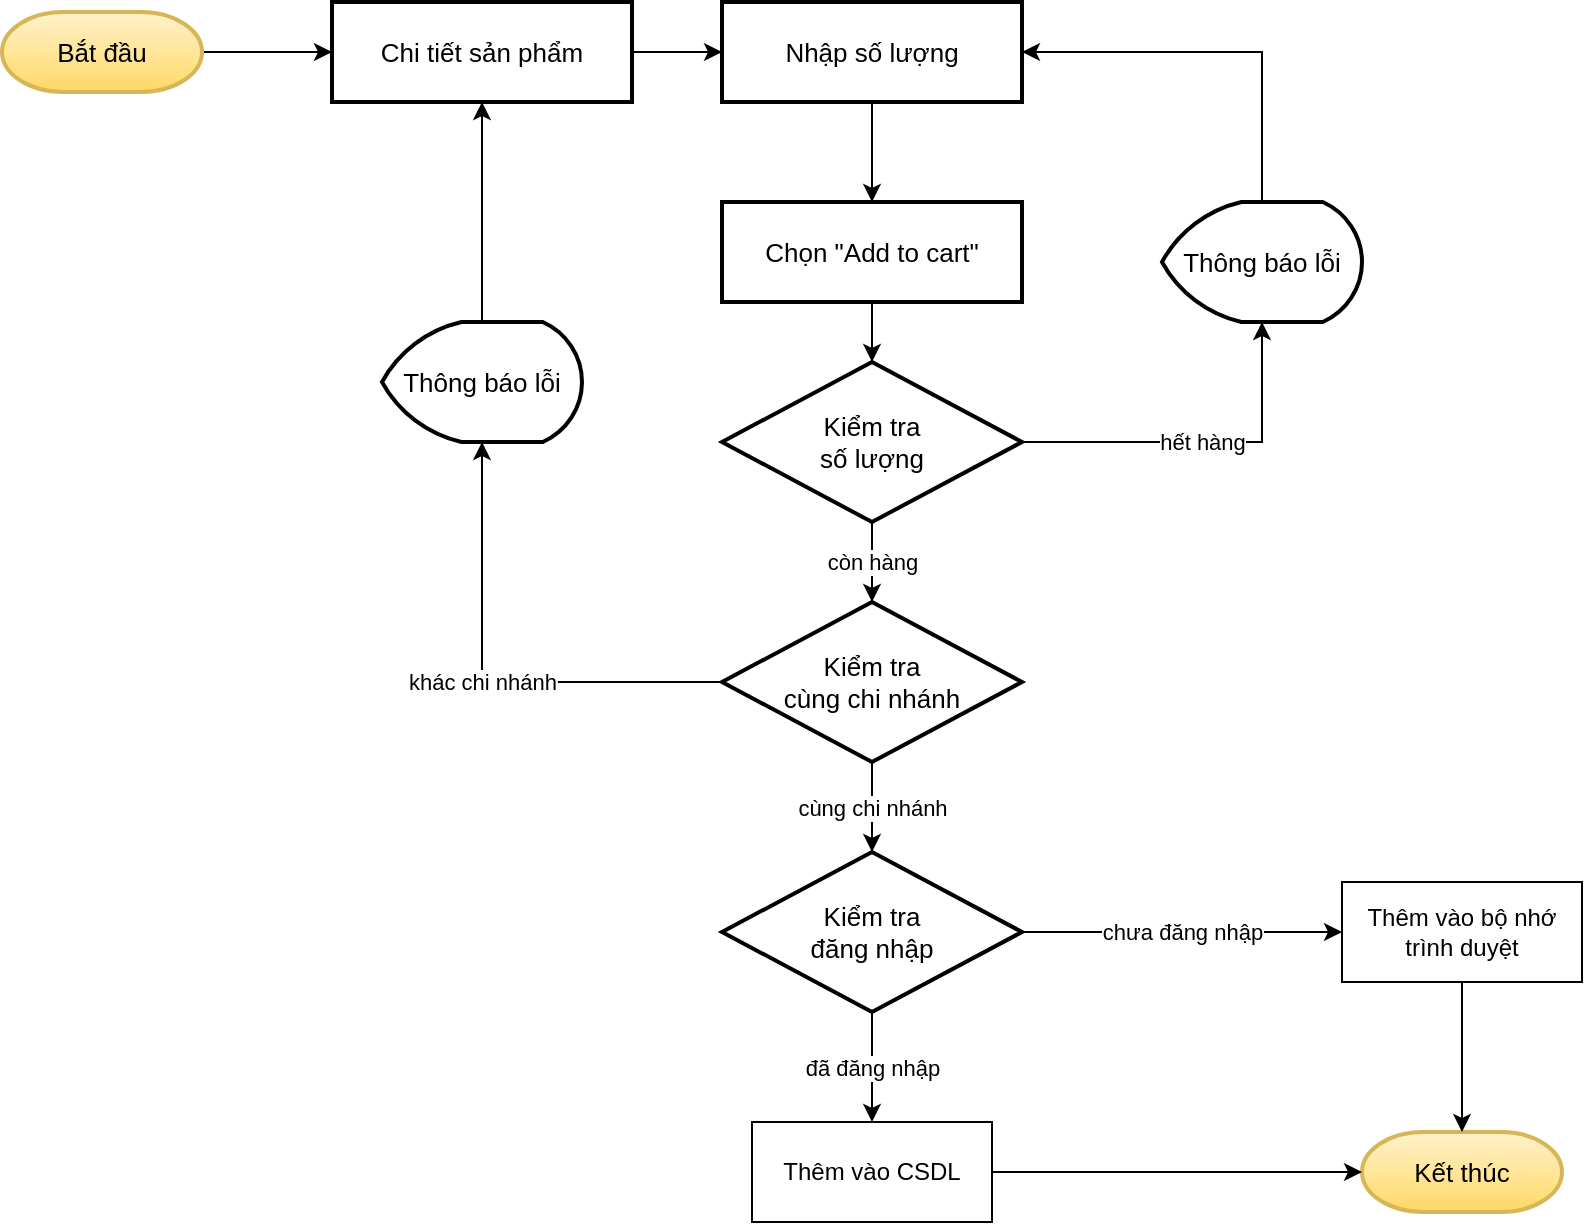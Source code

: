<mxfile version="13.9.9" type="device"><diagram id="C5RBs43oDa-KdzZeNtuy" name="Page-1"><mxGraphModel dx="852" dy="494" grid="1" gridSize="10" guides="1" tooltips="1" connect="1" arrows="1" fold="1" page="1" pageScale="1" pageWidth="827" pageHeight="1169" math="0" shadow="0"><root><mxCell id="WIyWlLk6GJQsqaUBKTNV-0"/><mxCell id="WIyWlLk6GJQsqaUBKTNV-1" parent="WIyWlLk6GJQsqaUBKTNV-0"/><mxCell id="XJeFCJCJF-WwIc-2RnQC-2" value="Kết thúc" style="strokeWidth=2;html=1;shape=mxgraph.flowchart.terminator;whiteSpace=wrap;labelBorderColor=none;fontSize=13;fontStyle=0;fillColor=#fff2cc;strokeColor=#d6b656;gradientColor=#ffd966;" vertex="1" parent="WIyWlLk6GJQsqaUBKTNV-1"><mxGeometry x="800" y="735" width="100" height="40" as="geometry"/></mxCell><mxCell id="XJeFCJCJF-WwIc-2RnQC-3" style="edgeStyle=orthogonalEdgeStyle;rounded=0;orthogonalLoop=1;jettySize=auto;html=1;" edge="1" parent="WIyWlLk6GJQsqaUBKTNV-1" source="XJeFCJCJF-WwIc-2RnQC-4" target="XJeFCJCJF-WwIc-2RnQC-6"><mxGeometry relative="1" as="geometry"/></mxCell><mxCell id="XJeFCJCJF-WwIc-2RnQC-4" value="Bắt đầu" style="strokeWidth=2;html=1;shape=mxgraph.flowchart.terminator;whiteSpace=wrap;labelBorderColor=none;fontSize=13;fontStyle=0;fillColor=#fff2cc;strokeColor=#d6b656;gradientColor=#ffd966;" vertex="1" parent="WIyWlLk6GJQsqaUBKTNV-1"><mxGeometry x="120" y="175" width="100" height="40" as="geometry"/></mxCell><mxCell id="XJeFCJCJF-WwIc-2RnQC-30" style="edgeStyle=orthogonalEdgeStyle;rounded=0;orthogonalLoop=1;jettySize=auto;html=1;" edge="1" parent="WIyWlLk6GJQsqaUBKTNV-1" source="XJeFCJCJF-WwIc-2RnQC-6" target="XJeFCJCJF-WwIc-2RnQC-29"><mxGeometry relative="1" as="geometry"/></mxCell><mxCell id="XJeFCJCJF-WwIc-2RnQC-6" value="Chi tiết sản phẩm" style="whiteSpace=wrap;html=1;strokeWidth=2;labelBorderColor=none;fontSize=13;fontStyle=0" vertex="1" parent="WIyWlLk6GJQsqaUBKTNV-1"><mxGeometry x="285" y="170" width="150" height="50" as="geometry"/></mxCell><mxCell id="XJeFCJCJF-WwIc-2RnQC-33" style="edgeStyle=orthogonalEdgeStyle;rounded=0;orthogonalLoop=1;jettySize=auto;html=1;" edge="1" parent="WIyWlLk6GJQsqaUBKTNV-1" source="XJeFCJCJF-WwIc-2RnQC-8" target="XJeFCJCJF-WwIc-2RnQC-25"><mxGeometry relative="1" as="geometry"/></mxCell><mxCell id="XJeFCJCJF-WwIc-2RnQC-8" value="Chọn &quot;Add to cart&quot;" style="whiteSpace=wrap;html=1;strokeWidth=2;labelBorderColor=none;fontSize=13;fontStyle=0" vertex="1" parent="WIyWlLk6GJQsqaUBKTNV-1"><mxGeometry x="480" y="270" width="150" height="50" as="geometry"/></mxCell><mxCell id="XJeFCJCJF-WwIc-2RnQC-38" value="cùng chi nhánh" style="edgeStyle=orthogonalEdgeStyle;rounded=0;orthogonalLoop=1;jettySize=auto;html=1;" edge="1" parent="WIyWlLk6GJQsqaUBKTNV-1" source="XJeFCJCJF-WwIc-2RnQC-24" target="XJeFCJCJF-WwIc-2RnQC-26"><mxGeometry relative="1" as="geometry"/></mxCell><mxCell id="XJeFCJCJF-WwIc-2RnQC-39" value="" style="edgeStyle=orthogonalEdgeStyle;rounded=0;orthogonalLoop=1;jettySize=auto;html=1;" edge="1" parent="WIyWlLk6GJQsqaUBKTNV-1" source="XJeFCJCJF-WwIc-2RnQC-44" target="XJeFCJCJF-WwIc-2RnQC-6"><mxGeometry x="0.091" y="-20" relative="1" as="geometry"><mxPoint as="offset"/></mxGeometry></mxCell><mxCell id="XJeFCJCJF-WwIc-2RnQC-24" value="Kiểm tra&lt;br&gt;cùng chi nhánh" style="rhombus;whiteSpace=wrap;html=1;strokeWidth=2;labelBorderColor=none;fontSize=13;fontStyle=0" vertex="1" parent="WIyWlLk6GJQsqaUBKTNV-1"><mxGeometry x="480" y="470" width="150" height="80" as="geometry"/></mxCell><mxCell id="XJeFCJCJF-WwIc-2RnQC-35" value="hết hàng" style="edgeStyle=orthogonalEdgeStyle;rounded=0;orthogonalLoop=1;jettySize=auto;html=1;" edge="1" parent="WIyWlLk6GJQsqaUBKTNV-1" source="XJeFCJCJF-WwIc-2RnQC-25" target="XJeFCJCJF-WwIc-2RnQC-34"><mxGeometry relative="1" as="geometry"/></mxCell><mxCell id="XJeFCJCJF-WwIc-2RnQC-37" value="còn hàng" style="edgeStyle=orthogonalEdgeStyle;rounded=0;orthogonalLoop=1;jettySize=auto;html=1;" edge="1" parent="WIyWlLk6GJQsqaUBKTNV-1" source="XJeFCJCJF-WwIc-2RnQC-25" target="XJeFCJCJF-WwIc-2RnQC-24"><mxGeometry relative="1" as="geometry"/></mxCell><mxCell id="XJeFCJCJF-WwIc-2RnQC-25" value="Kiểm tra&lt;br&gt;số lượng" style="rhombus;whiteSpace=wrap;html=1;strokeWidth=2;labelBorderColor=none;fontSize=13;fontStyle=0" vertex="1" parent="WIyWlLk6GJQsqaUBKTNV-1"><mxGeometry x="480" y="350" width="150" height="80" as="geometry"/></mxCell><mxCell id="XJeFCJCJF-WwIc-2RnQC-40" value="chưa đăng nhập" style="edgeStyle=orthogonalEdgeStyle;rounded=0;orthogonalLoop=1;jettySize=auto;html=1;" edge="1" parent="WIyWlLk6GJQsqaUBKTNV-1" source="XJeFCJCJF-WwIc-2RnQC-26" target="XJeFCJCJF-WwIc-2RnQC-28"><mxGeometry relative="1" as="geometry"/></mxCell><mxCell id="XJeFCJCJF-WwIc-2RnQC-41" value="đã đăng nhập" style="edgeStyle=orthogonalEdgeStyle;rounded=0;orthogonalLoop=1;jettySize=auto;html=1;" edge="1" parent="WIyWlLk6GJQsqaUBKTNV-1" source="XJeFCJCJF-WwIc-2RnQC-26" target="XJeFCJCJF-WwIc-2RnQC-27"><mxGeometry relative="1" as="geometry"/></mxCell><mxCell id="XJeFCJCJF-WwIc-2RnQC-26" value="Kiểm tra&lt;br&gt;đăng nhập" style="rhombus;whiteSpace=wrap;html=1;strokeWidth=2;labelBorderColor=none;fontSize=13;fontStyle=0" vertex="1" parent="WIyWlLk6GJQsqaUBKTNV-1"><mxGeometry x="480" y="595" width="150" height="80" as="geometry"/></mxCell><mxCell id="XJeFCJCJF-WwIc-2RnQC-42" style="edgeStyle=orthogonalEdgeStyle;rounded=0;orthogonalLoop=1;jettySize=auto;html=1;" edge="1" parent="WIyWlLk6GJQsqaUBKTNV-1" source="XJeFCJCJF-WwIc-2RnQC-27" target="XJeFCJCJF-WwIc-2RnQC-2"><mxGeometry relative="1" as="geometry"/></mxCell><mxCell id="XJeFCJCJF-WwIc-2RnQC-27" value="Thêm vào CSDL" style="rounded=0;whiteSpace=wrap;html=1;" vertex="1" parent="WIyWlLk6GJQsqaUBKTNV-1"><mxGeometry x="495" y="730" width="120" height="50" as="geometry"/></mxCell><mxCell id="XJeFCJCJF-WwIc-2RnQC-43" style="edgeStyle=orthogonalEdgeStyle;rounded=0;orthogonalLoop=1;jettySize=auto;html=1;" edge="1" parent="WIyWlLk6GJQsqaUBKTNV-1" source="XJeFCJCJF-WwIc-2RnQC-28" target="XJeFCJCJF-WwIc-2RnQC-2"><mxGeometry relative="1" as="geometry"/></mxCell><mxCell id="XJeFCJCJF-WwIc-2RnQC-28" value="Thêm vào bộ nhớ&lt;br&gt;trình duyệt" style="rounded=0;whiteSpace=wrap;html=1;" vertex="1" parent="WIyWlLk6GJQsqaUBKTNV-1"><mxGeometry x="790" y="610" width="120" height="50" as="geometry"/></mxCell><mxCell id="XJeFCJCJF-WwIc-2RnQC-31" style="edgeStyle=orthogonalEdgeStyle;rounded=0;orthogonalLoop=1;jettySize=auto;html=1;" edge="1" parent="WIyWlLk6GJQsqaUBKTNV-1" source="XJeFCJCJF-WwIc-2RnQC-29" target="XJeFCJCJF-WwIc-2RnQC-8"><mxGeometry relative="1" as="geometry"/></mxCell><mxCell id="XJeFCJCJF-WwIc-2RnQC-29" value="Nhập số lượng" style="whiteSpace=wrap;html=1;strokeWidth=2;labelBorderColor=none;fontSize=13;fontStyle=0" vertex="1" parent="WIyWlLk6GJQsqaUBKTNV-1"><mxGeometry x="480" y="170" width="150" height="50" as="geometry"/></mxCell><mxCell id="XJeFCJCJF-WwIc-2RnQC-36" style="edgeStyle=orthogonalEdgeStyle;rounded=0;orthogonalLoop=1;jettySize=auto;html=1;entryX=1;entryY=0.5;entryDx=0;entryDy=0;exitX=0.5;exitY=0;exitDx=0;exitDy=0;exitPerimeter=0;" edge="1" parent="WIyWlLk6GJQsqaUBKTNV-1" source="XJeFCJCJF-WwIc-2RnQC-34" target="XJeFCJCJF-WwIc-2RnQC-29"><mxGeometry relative="1" as="geometry"/></mxCell><mxCell id="XJeFCJCJF-WwIc-2RnQC-34" value="Thông báo lỗi" style="strokeWidth=2;html=1;shape=mxgraph.flowchart.display;whiteSpace=wrap;labelBorderColor=none;fontSize=13;fontStyle=0" vertex="1" parent="WIyWlLk6GJQsqaUBKTNV-1"><mxGeometry x="700" y="270" width="100" height="60" as="geometry"/></mxCell><mxCell id="XJeFCJCJF-WwIc-2RnQC-44" value="Thông báo lỗi" style="strokeWidth=2;html=1;shape=mxgraph.flowchart.display;whiteSpace=wrap;labelBorderColor=none;fontSize=13;fontStyle=0" vertex="1" parent="WIyWlLk6GJQsqaUBKTNV-1"><mxGeometry x="310" y="330" width="100" height="60" as="geometry"/></mxCell><mxCell id="XJeFCJCJF-WwIc-2RnQC-45" value="khác chi nhánh" style="edgeStyle=orthogonalEdgeStyle;rounded=0;orthogonalLoop=1;jettySize=auto;html=1;" edge="1" parent="WIyWlLk6GJQsqaUBKTNV-1" source="XJeFCJCJF-WwIc-2RnQC-24" target="XJeFCJCJF-WwIc-2RnQC-44"><mxGeometry relative="1" as="geometry"><mxPoint x="480" y="510" as="sourcePoint"/><mxPoint x="360" y="220" as="targetPoint"/></mxGeometry></mxCell></root></mxGraphModel></diagram></mxfile>